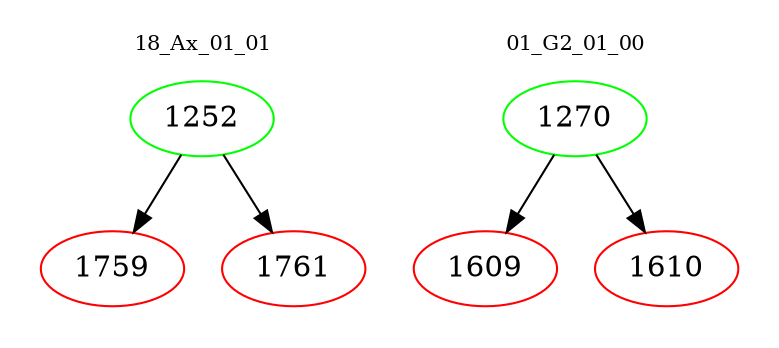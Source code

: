 digraph{
subgraph cluster_0 {
color = white
label = "18_Ax_01_01";
fontsize=10;
T0_1252 [label="1252", color="green"]
T0_1252 -> T0_1759 [color="black"]
T0_1759 [label="1759", color="red"]
T0_1252 -> T0_1761 [color="black"]
T0_1761 [label="1761", color="red"]
}
subgraph cluster_1 {
color = white
label = "01_G2_01_00";
fontsize=10;
T1_1270 [label="1270", color="green"]
T1_1270 -> T1_1609 [color="black"]
T1_1609 [label="1609", color="red"]
T1_1270 -> T1_1610 [color="black"]
T1_1610 [label="1610", color="red"]
}
}
